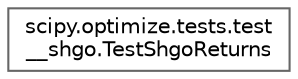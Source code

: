digraph "Graphical Class Hierarchy"
{
 // LATEX_PDF_SIZE
  bgcolor="transparent";
  edge [fontname=Helvetica,fontsize=10,labelfontname=Helvetica,labelfontsize=10];
  node [fontname=Helvetica,fontsize=10,shape=box,height=0.2,width=0.4];
  rankdir="LR";
  Node0 [id="Node000000",label="scipy.optimize.tests.test\l__shgo.TestShgoReturns",height=0.2,width=0.4,color="grey40", fillcolor="white", style="filled",URL="$d9/d3d/classscipy_1_1optimize_1_1tests_1_1test____shgo_1_1TestShgoReturns.html",tooltip=" "];
}
